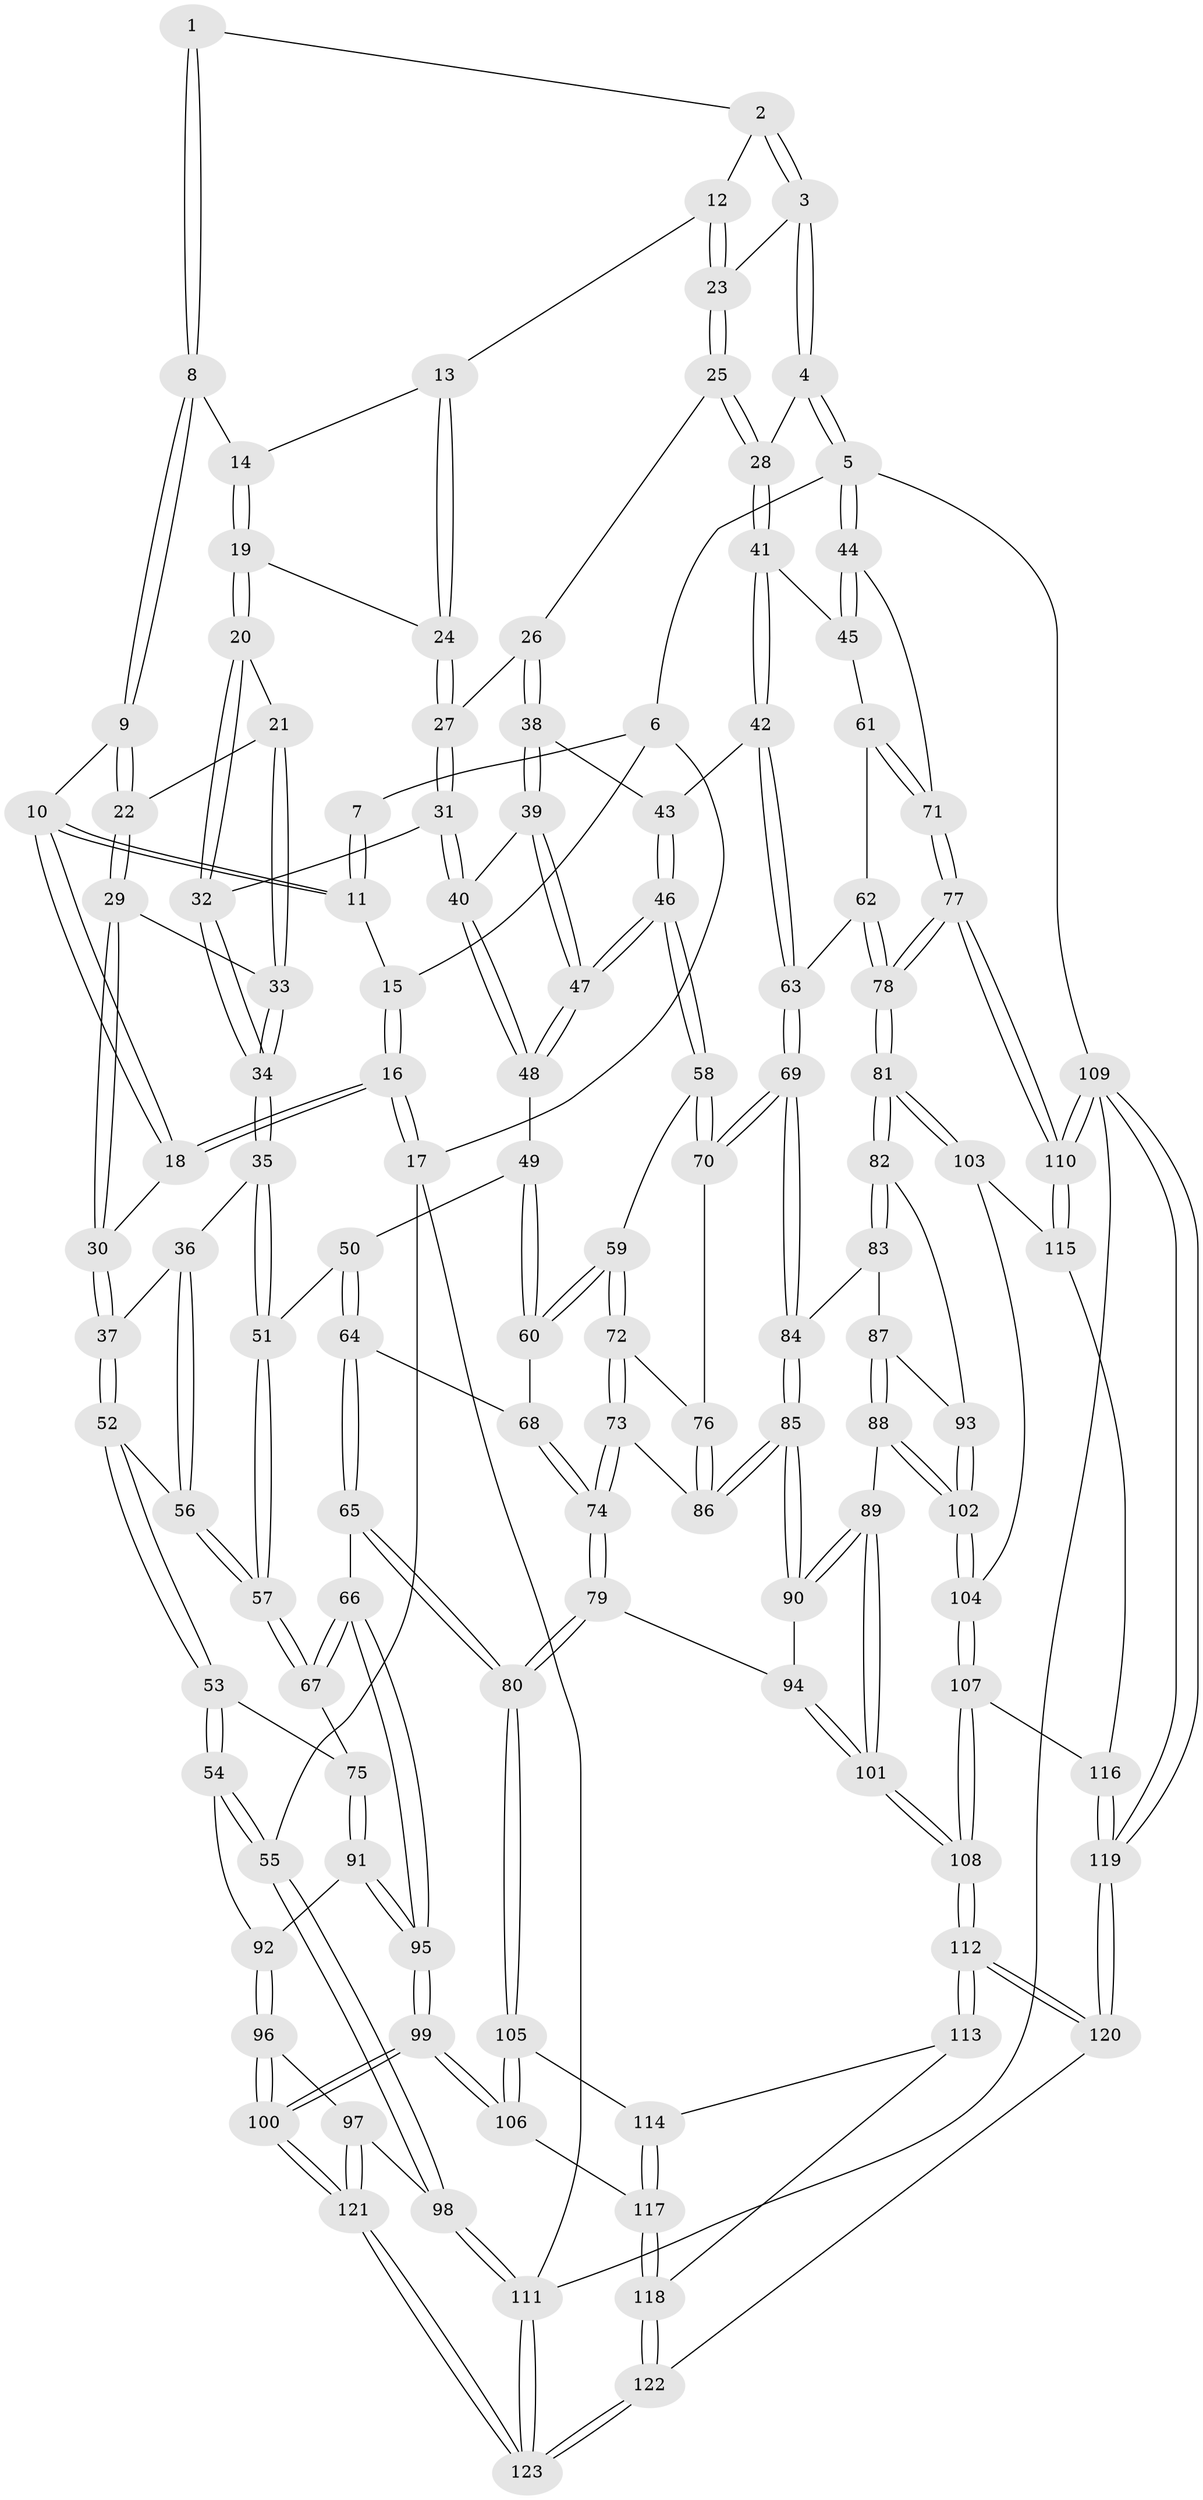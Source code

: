 // Generated by graph-tools (version 1.1) at 2025/38/03/09/25 02:38:54]
// undirected, 123 vertices, 304 edges
graph export_dot {
graph [start="1"]
  node [color=gray90,style=filled];
  1 [pos="+0.4356990844922491+0"];
  2 [pos="+0.7466947605153375+0"];
  3 [pos="+1+0"];
  4 [pos="+1+0"];
  5 [pos="+1+0"];
  6 [pos="+0+0"];
  7 [pos="+0.19212015468746063+0"];
  8 [pos="+0.46146004969020504+0.018588888074677415"];
  9 [pos="+0.29766017537655043+0.18947343413754986"];
  10 [pos="+0.29073343225283277+0.18926066690363716"];
  11 [pos="+0.21253873960407374+0.08018602178452433"];
  12 [pos="+0.7083902445136915+0.1168631029362169"];
  13 [pos="+0.6320846724811373+0.13019632095253564"];
  14 [pos="+0.5062042970949162+0.06507412837609598"];
  15 [pos="+0.09665940998880525+0.1106749972166541"];
  16 [pos="+0.05155140819047203+0.3208401916201496"];
  17 [pos="+0+0.3644702397307172"];
  18 [pos="+0.05175557990085977+0.3208646133962018"];
  19 [pos="+0.4772228542087658+0.27133788290308386"];
  20 [pos="+0.4681814768369259+0.2973443504257277"];
  21 [pos="+0.4363850511342963+0.2849444251515734"];
  22 [pos="+0.3203456650638945+0.22002285702523836"];
  23 [pos="+0.8063724845613984+0.16109591887545324"];
  24 [pos="+0.6224349487474429+0.17926831545503338"];
  25 [pos="+0.8490506206767741+0.27512788677232436"];
  26 [pos="+0.8340086322319091+0.28676248920584885"];
  27 [pos="+0.6188825859701538+0.2929907220592568"];
  28 [pos="+0.8624182067567656+0.28045276880079456"];
  29 [pos="+0.31770222518700403+0.36012461729587375"];
  30 [pos="+0.10212662948524295+0.359039486085714"];
  31 [pos="+0.5672137196143722+0.3714922420410764"];
  32 [pos="+0.4865988924359556+0.32773491011870715"];
  33 [pos="+0.3278983697079568+0.37535279353632384"];
  34 [pos="+0.3547415332205358+0.4383854525085332"];
  35 [pos="+0.3495723807018607+0.4648352393591013"];
  36 [pos="+0.2999942215653471+0.46896005342554614"];
  37 [pos="+0.18894877537873414+0.45679463101314244"];
  38 [pos="+0.7688043083334111+0.37920433448747976"];
  39 [pos="+0.7165932120057118+0.39938602200729484"];
  40 [pos="+0.5761791544916274+0.39462601337967973"];
  41 [pos="+0.9450019346189438+0.31687309466230723"];
  42 [pos="+0.8299614740068274+0.5244518166837456"];
  43 [pos="+0.7690782748962282+0.3801703195270909"];
  44 [pos="+1+0.34715055475985074"];
  45 [pos="+1+0.34954657067671446"];
  46 [pos="+0.7347999713966694+0.5540303618696585"];
  47 [pos="+0.7124316852633154+0.5321992645622919"];
  48 [pos="+0.5655758411623154+0.46979509727711605"];
  49 [pos="+0.5626398487005876+0.4740320498908773"];
  50 [pos="+0.3797739637069254+0.5035076224376833"];
  51 [pos="+0.37525892301198716+0.5007140148538323"];
  52 [pos="+0.18407471077404233+0.5548344440898221"];
  53 [pos="+0.05494012377431601+0.6437434216636572"];
  54 [pos="+0+0.6507810026745332"];
  55 [pos="+0+0.639690047500349"];
  56 [pos="+0.24330563349403989+0.6008220115268379"];
  57 [pos="+0.26666443541305357+0.6303106238551424"];
  58 [pos="+0.746385048044233+0.568405815099848"];
  59 [pos="+0.6110928121466797+0.6118686052406854"];
  60 [pos="+0.5577223066623636+0.5549277076478627"];
  61 [pos="+0.8832112765016039+0.5560674015683826"];
  62 [pos="+0.8522322035487833+0.5701915984609993"];
  63 [pos="+0.8282765219745817+0.5728055634448989"];
  64 [pos="+0.4207140552163341+0.611645808433906"];
  65 [pos="+0.3765495625593429+0.727846954315845"];
  66 [pos="+0.3172966603353066+0.7382793125033068"];
  67 [pos="+0.2766974709135232+0.690128548744508"];
  68 [pos="+0.5149238876844368+0.597740591879875"];
  69 [pos="+0.8024523618931069+0.5946173043618396"];
  70 [pos="+0.7817370362927414+0.5890760219203479"];
  71 [pos="+1+0.631055502032154"];
  72 [pos="+0.6169070375348477+0.6728644435473063"];
  73 [pos="+0.6103512069633137+0.7069017529705479"];
  74 [pos="+0.5403288381616469+0.7594188578679479"];
  75 [pos="+0.16040720587660845+0.6831885714690791"];
  76 [pos="+0.7349923231206276+0.6228178256426101"];
  77 [pos="+1+0.7563447855135547"];
  78 [pos="+1+0.7529064746546308"];
  79 [pos="+0.5243934605582741+0.7825404355032991"];
  80 [pos="+0.5126721521622151+0.791422995620822"];
  81 [pos="+1+0.7541969854678741"];
  82 [pos="+0.9205505488032673+0.7318176389220593"];
  83 [pos="+0.8319966471229112+0.6771153269584672"];
  84 [pos="+0.8090781395263249+0.642775735149629"];
  85 [pos="+0.7150093854230811+0.7463924919084297"];
  86 [pos="+0.6589748253012053+0.7170557266167127"];
  87 [pos="+0.8210297953525949+0.7286836930349928"];
  88 [pos="+0.7692844278672966+0.8174031344290862"];
  89 [pos="+0.7572182611375331+0.8188187175898589"];
  90 [pos="+0.720413018219813+0.7749267743122539"];
  91 [pos="+0.15756786348597523+0.7932334907173361"];
  92 [pos="+0.14963166103658357+0.7963639672777639"];
  93 [pos="+0.8548323003416654+0.8166354277589144"];
  94 [pos="+0.6465207383501032+0.8135941383717203"];
  95 [pos="+0.2904923259855484+0.7869717718233072"];
  96 [pos="+0.12974877260037557+0.8301779223260155"];
  97 [pos="+0+0.8641985363556215"];
  98 [pos="+0+0.8129860520354779"];
  99 [pos="+0.2818347257577849+0.9005450837625497"];
  100 [pos="+0.21325567235276635+0.983892436773755"];
  101 [pos="+0.7067186553542424+0.9187463530670826"];
  102 [pos="+0.8461781179435923+0.8403231257565977"];
  103 [pos="+0.8945721214557724+0.8661087114380754"];
  104 [pos="+0.8511102486687311+0.8477974916847623"];
  105 [pos="+0.5127498105798785+0.7962572740727739"];
  106 [pos="+0.3263917011940521+0.9116065579379922"];
  107 [pos="+0.8077067106987647+0.9328093380718043"];
  108 [pos="+0.695583572306533+0.9859910227051282"];
  109 [pos="+1+1"];
  110 [pos="+1+1"];
  111 [pos="+0+1"];
  112 [pos="+0.6811561236936758+1"];
  113 [pos="+0.5425461140642636+0.8651999983805405"];
  114 [pos="+0.5136122770976161+0.8048639603372288"];
  115 [pos="+0.9073789613136736+0.9249378971480005"];
  116 [pos="+0.8741782249884138+0.9540206023934782"];
  117 [pos="+0.40905866451591816+0.9449921417357426"];
  118 [pos="+0.45398080335468427+1"];
  119 [pos="+0.8922633628225256+1"];
  120 [pos="+0.6669977545274797+1"];
  121 [pos="+0.19707269782909687+1"];
  122 [pos="+0.4906044686783784+1"];
  123 [pos="+0.2019461171164374+1"];
  1 -- 2;
  1 -- 8;
  1 -- 8;
  2 -- 3;
  2 -- 3;
  2 -- 12;
  3 -- 4;
  3 -- 4;
  3 -- 23;
  4 -- 5;
  4 -- 5;
  4 -- 28;
  5 -- 6;
  5 -- 44;
  5 -- 44;
  5 -- 109;
  6 -- 7;
  6 -- 15;
  6 -- 17;
  7 -- 11;
  7 -- 11;
  8 -- 9;
  8 -- 9;
  8 -- 14;
  9 -- 10;
  9 -- 22;
  9 -- 22;
  10 -- 11;
  10 -- 11;
  10 -- 18;
  10 -- 18;
  11 -- 15;
  12 -- 13;
  12 -- 23;
  12 -- 23;
  13 -- 14;
  13 -- 24;
  13 -- 24;
  14 -- 19;
  14 -- 19;
  15 -- 16;
  15 -- 16;
  16 -- 17;
  16 -- 17;
  16 -- 18;
  16 -- 18;
  17 -- 55;
  17 -- 111;
  18 -- 30;
  19 -- 20;
  19 -- 20;
  19 -- 24;
  20 -- 21;
  20 -- 32;
  20 -- 32;
  21 -- 22;
  21 -- 33;
  21 -- 33;
  22 -- 29;
  22 -- 29;
  23 -- 25;
  23 -- 25;
  24 -- 27;
  24 -- 27;
  25 -- 26;
  25 -- 28;
  25 -- 28;
  26 -- 27;
  26 -- 38;
  26 -- 38;
  27 -- 31;
  27 -- 31;
  28 -- 41;
  28 -- 41;
  29 -- 30;
  29 -- 30;
  29 -- 33;
  30 -- 37;
  30 -- 37;
  31 -- 32;
  31 -- 40;
  31 -- 40;
  32 -- 34;
  32 -- 34;
  33 -- 34;
  33 -- 34;
  34 -- 35;
  34 -- 35;
  35 -- 36;
  35 -- 51;
  35 -- 51;
  36 -- 37;
  36 -- 56;
  36 -- 56;
  37 -- 52;
  37 -- 52;
  38 -- 39;
  38 -- 39;
  38 -- 43;
  39 -- 40;
  39 -- 47;
  39 -- 47;
  40 -- 48;
  40 -- 48;
  41 -- 42;
  41 -- 42;
  41 -- 45;
  42 -- 43;
  42 -- 63;
  42 -- 63;
  43 -- 46;
  43 -- 46;
  44 -- 45;
  44 -- 45;
  44 -- 71;
  45 -- 61;
  46 -- 47;
  46 -- 47;
  46 -- 58;
  46 -- 58;
  47 -- 48;
  47 -- 48;
  48 -- 49;
  49 -- 50;
  49 -- 60;
  49 -- 60;
  50 -- 51;
  50 -- 64;
  50 -- 64;
  51 -- 57;
  51 -- 57;
  52 -- 53;
  52 -- 53;
  52 -- 56;
  53 -- 54;
  53 -- 54;
  53 -- 75;
  54 -- 55;
  54 -- 55;
  54 -- 92;
  55 -- 98;
  55 -- 98;
  56 -- 57;
  56 -- 57;
  57 -- 67;
  57 -- 67;
  58 -- 59;
  58 -- 70;
  58 -- 70;
  59 -- 60;
  59 -- 60;
  59 -- 72;
  59 -- 72;
  60 -- 68;
  61 -- 62;
  61 -- 71;
  61 -- 71;
  62 -- 63;
  62 -- 78;
  62 -- 78;
  63 -- 69;
  63 -- 69;
  64 -- 65;
  64 -- 65;
  64 -- 68;
  65 -- 66;
  65 -- 80;
  65 -- 80;
  66 -- 67;
  66 -- 67;
  66 -- 95;
  66 -- 95;
  67 -- 75;
  68 -- 74;
  68 -- 74;
  69 -- 70;
  69 -- 70;
  69 -- 84;
  69 -- 84;
  70 -- 76;
  71 -- 77;
  71 -- 77;
  72 -- 73;
  72 -- 73;
  72 -- 76;
  73 -- 74;
  73 -- 74;
  73 -- 86;
  74 -- 79;
  74 -- 79;
  75 -- 91;
  75 -- 91;
  76 -- 86;
  76 -- 86;
  77 -- 78;
  77 -- 78;
  77 -- 110;
  77 -- 110;
  78 -- 81;
  78 -- 81;
  79 -- 80;
  79 -- 80;
  79 -- 94;
  80 -- 105;
  80 -- 105;
  81 -- 82;
  81 -- 82;
  81 -- 103;
  81 -- 103;
  82 -- 83;
  82 -- 83;
  82 -- 93;
  83 -- 84;
  83 -- 87;
  84 -- 85;
  84 -- 85;
  85 -- 86;
  85 -- 86;
  85 -- 90;
  85 -- 90;
  87 -- 88;
  87 -- 88;
  87 -- 93;
  88 -- 89;
  88 -- 102;
  88 -- 102;
  89 -- 90;
  89 -- 90;
  89 -- 101;
  89 -- 101;
  90 -- 94;
  91 -- 92;
  91 -- 95;
  91 -- 95;
  92 -- 96;
  92 -- 96;
  93 -- 102;
  93 -- 102;
  94 -- 101;
  94 -- 101;
  95 -- 99;
  95 -- 99;
  96 -- 97;
  96 -- 100;
  96 -- 100;
  97 -- 98;
  97 -- 121;
  97 -- 121;
  98 -- 111;
  98 -- 111;
  99 -- 100;
  99 -- 100;
  99 -- 106;
  99 -- 106;
  100 -- 121;
  100 -- 121;
  101 -- 108;
  101 -- 108;
  102 -- 104;
  102 -- 104;
  103 -- 104;
  103 -- 115;
  104 -- 107;
  104 -- 107;
  105 -- 106;
  105 -- 106;
  105 -- 114;
  106 -- 117;
  107 -- 108;
  107 -- 108;
  107 -- 116;
  108 -- 112;
  108 -- 112;
  109 -- 110;
  109 -- 110;
  109 -- 119;
  109 -- 119;
  109 -- 111;
  110 -- 115;
  110 -- 115;
  111 -- 123;
  111 -- 123;
  112 -- 113;
  112 -- 113;
  112 -- 120;
  112 -- 120;
  113 -- 114;
  113 -- 118;
  114 -- 117;
  114 -- 117;
  115 -- 116;
  116 -- 119;
  116 -- 119;
  117 -- 118;
  117 -- 118;
  118 -- 122;
  118 -- 122;
  119 -- 120;
  119 -- 120;
  120 -- 122;
  121 -- 123;
  121 -- 123;
  122 -- 123;
  122 -- 123;
}
